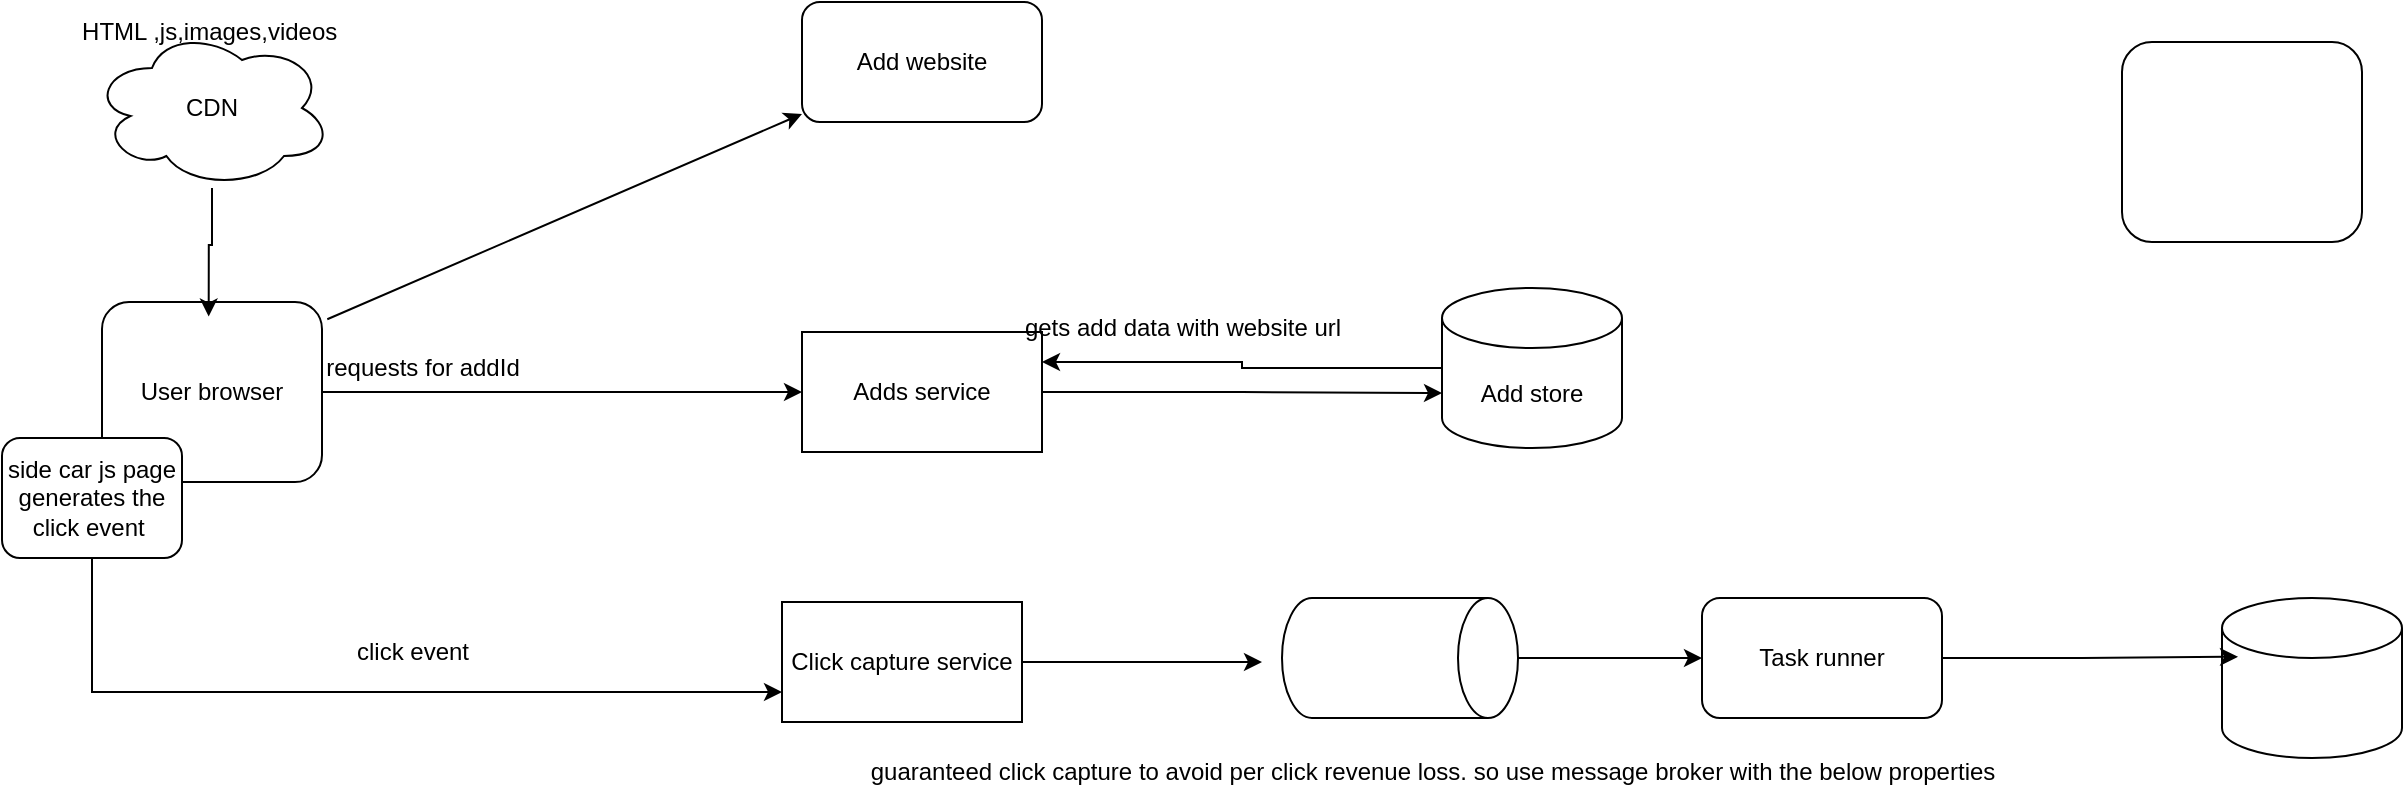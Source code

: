 <mxfile version="26.0.6">
  <diagram name="Page-1" id="_u1gvkKbl3ZeAcSjSczg">
    <mxGraphModel dx="794" dy="412" grid="1" gridSize="10" guides="1" tooltips="1" connect="1" arrows="1" fold="1" page="1" pageScale="1" pageWidth="3300" pageHeight="2300" math="0" shadow="0">
      <root>
        <mxCell id="0" />
        <mxCell id="1" parent="0" />
        <mxCell id="kkexLGDBU4MFBAvG1ze2-8" style="edgeStyle=orthogonalEdgeStyle;rounded=0;orthogonalLoop=1;jettySize=auto;html=1;entryX=0;entryY=0.5;entryDx=0;entryDy=0;" edge="1" parent="1" source="kkexLGDBU4MFBAvG1ze2-1" target="kkexLGDBU4MFBAvG1ze2-6">
          <mxGeometry relative="1" as="geometry" />
        </mxCell>
        <mxCell id="kkexLGDBU4MFBAvG1ze2-1" value="User browser" style="rounded=1;whiteSpace=wrap;html=1;" vertex="1" parent="1">
          <mxGeometry x="80" y="160" width="110" height="90" as="geometry" />
        </mxCell>
        <mxCell id="kkexLGDBU4MFBAvG1ze2-2" value="" style="rounded=1;whiteSpace=wrap;html=1;" vertex="1" parent="1">
          <mxGeometry x="1090" y="30" width="120" height="100" as="geometry" />
        </mxCell>
        <mxCell id="kkexLGDBU4MFBAvG1ze2-3" value="CDN" style="ellipse;shape=cloud;whiteSpace=wrap;html=1;" vertex="1" parent="1">
          <mxGeometry x="75" y="23" width="120" height="80" as="geometry" />
        </mxCell>
        <mxCell id="kkexLGDBU4MFBAvG1ze2-4" style="edgeStyle=orthogonalEdgeStyle;rounded=0;orthogonalLoop=1;jettySize=auto;html=1;entryX=0.485;entryY=0.081;entryDx=0;entryDy=0;entryPerimeter=0;" edge="1" parent="1" source="kkexLGDBU4MFBAvG1ze2-3" target="kkexLGDBU4MFBAvG1ze2-1">
          <mxGeometry relative="1" as="geometry" />
        </mxCell>
        <mxCell id="kkexLGDBU4MFBAvG1ze2-5" value="HTML ,js,images,videos&amp;nbsp;" style="text;html=1;align=center;verticalAlign=middle;resizable=0;points=[];autosize=1;strokeColor=none;fillColor=none;" vertex="1" parent="1">
          <mxGeometry x="60" y="10" width="150" height="30" as="geometry" />
        </mxCell>
        <mxCell id="kkexLGDBU4MFBAvG1ze2-6" value="Adds service" style="rounded=0;whiteSpace=wrap;html=1;" vertex="1" parent="1">
          <mxGeometry x="430" y="175" width="120" height="60" as="geometry" />
        </mxCell>
        <mxCell id="kkexLGDBU4MFBAvG1ze2-9" value="requests for addId" style="text;html=1;align=center;verticalAlign=middle;resizable=0;points=[];autosize=1;strokeColor=none;fillColor=none;" vertex="1" parent="1">
          <mxGeometry x="180" y="178" width="120" height="30" as="geometry" />
        </mxCell>
        <mxCell id="kkexLGDBU4MFBAvG1ze2-22" style="edgeStyle=orthogonalEdgeStyle;rounded=0;orthogonalLoop=1;jettySize=auto;html=1;" edge="1" parent="1" source="kkexLGDBU4MFBAvG1ze2-12">
          <mxGeometry relative="1" as="geometry">
            <mxPoint x="660" y="340" as="targetPoint" />
          </mxGeometry>
        </mxCell>
        <mxCell id="kkexLGDBU4MFBAvG1ze2-12" value="Click capture service" style="rounded=0;whiteSpace=wrap;html=1;" vertex="1" parent="1">
          <mxGeometry x="420" y="310" width="120" height="60" as="geometry" />
        </mxCell>
        <mxCell id="kkexLGDBU4MFBAvG1ze2-14" value="click event" style="text;html=1;align=center;verticalAlign=middle;resizable=0;points=[];autosize=1;strokeColor=none;fillColor=none;" vertex="1" parent="1">
          <mxGeometry x="195" y="320" width="80" height="30" as="geometry" />
        </mxCell>
        <mxCell id="kkexLGDBU4MFBAvG1ze2-19" style="edgeStyle=orthogonalEdgeStyle;rounded=0;orthogonalLoop=1;jettySize=auto;html=1;entryX=1;entryY=0.25;entryDx=0;entryDy=0;" edge="1" parent="1" source="kkexLGDBU4MFBAvG1ze2-17" target="kkexLGDBU4MFBAvG1ze2-6">
          <mxGeometry relative="1" as="geometry" />
        </mxCell>
        <mxCell id="kkexLGDBU4MFBAvG1ze2-17" value="Add store" style="shape=cylinder3;whiteSpace=wrap;html=1;boundedLbl=1;backgroundOutline=1;size=15;" vertex="1" parent="1">
          <mxGeometry x="750" y="153" width="90" height="80" as="geometry" />
        </mxCell>
        <mxCell id="kkexLGDBU4MFBAvG1ze2-18" style="edgeStyle=orthogonalEdgeStyle;rounded=0;orthogonalLoop=1;jettySize=auto;html=1;entryX=0;entryY=0;entryDx=0;entryDy=52.5;entryPerimeter=0;" edge="1" parent="1" source="kkexLGDBU4MFBAvG1ze2-6" target="kkexLGDBU4MFBAvG1ze2-17">
          <mxGeometry relative="1" as="geometry" />
        </mxCell>
        <mxCell id="kkexLGDBU4MFBAvG1ze2-24" style="edgeStyle=orthogonalEdgeStyle;rounded=0;orthogonalLoop=1;jettySize=auto;html=1;" edge="1" parent="1" source="kkexLGDBU4MFBAvG1ze2-21" target="kkexLGDBU4MFBAvG1ze2-23">
          <mxGeometry relative="1" as="geometry" />
        </mxCell>
        <mxCell id="kkexLGDBU4MFBAvG1ze2-21" value="" style="shape=cylinder3;whiteSpace=wrap;html=1;boundedLbl=1;backgroundOutline=1;size=15;rotation=90;" vertex="1" parent="1">
          <mxGeometry x="699" y="279" width="60" height="118" as="geometry" />
        </mxCell>
        <mxCell id="kkexLGDBU4MFBAvG1ze2-23" value="Task runner" style="rounded=1;whiteSpace=wrap;html=1;" vertex="1" parent="1">
          <mxGeometry x="880" y="308" width="120" height="60" as="geometry" />
        </mxCell>
        <mxCell id="kkexLGDBU4MFBAvG1ze2-26" value="" style="shape=cylinder3;whiteSpace=wrap;html=1;boundedLbl=1;backgroundOutline=1;size=15;" vertex="1" parent="1">
          <mxGeometry x="1140" y="308" width="90" height="80" as="geometry" />
        </mxCell>
        <mxCell id="kkexLGDBU4MFBAvG1ze2-27" style="edgeStyle=orthogonalEdgeStyle;rounded=0;orthogonalLoop=1;jettySize=auto;html=1;entryX=0.089;entryY=0.367;entryDx=0;entryDy=0;entryPerimeter=0;" edge="1" parent="1" source="kkexLGDBU4MFBAvG1ze2-23" target="kkexLGDBU4MFBAvG1ze2-26">
          <mxGeometry relative="1" as="geometry" />
        </mxCell>
        <mxCell id="kkexLGDBU4MFBAvG1ze2-29" style="edgeStyle=orthogonalEdgeStyle;rounded=0;orthogonalLoop=1;jettySize=auto;html=1;entryX=0;entryY=0.75;entryDx=0;entryDy=0;" edge="1" parent="1" source="kkexLGDBU4MFBAvG1ze2-28" target="kkexLGDBU4MFBAvG1ze2-12">
          <mxGeometry relative="1" as="geometry">
            <mxPoint x="300" y="360" as="targetPoint" />
            <Array as="points">
              <mxPoint x="75" y="355" />
            </Array>
          </mxGeometry>
        </mxCell>
        <mxCell id="kkexLGDBU4MFBAvG1ze2-28" value="side car js page&lt;div&gt;generates the click event&amp;nbsp;&lt;/div&gt;" style="rounded=1;whiteSpace=wrap;html=1;" vertex="1" parent="1">
          <mxGeometry x="30" y="228" width="90" height="60" as="geometry" />
        </mxCell>
        <mxCell id="kkexLGDBU4MFBAvG1ze2-30" value="gets add data with website url" style="text;html=1;align=center;verticalAlign=middle;resizable=0;points=[];autosize=1;strokeColor=none;fillColor=none;" vertex="1" parent="1">
          <mxGeometry x="530" y="158" width="180" height="30" as="geometry" />
        </mxCell>
        <mxCell id="kkexLGDBU4MFBAvG1ze2-31" value="" style="endArrow=classic;html=1;rounded=0;exitX=1.024;exitY=0.096;exitDx=0;exitDy=0;exitPerimeter=0;" edge="1" parent="1" source="kkexLGDBU4MFBAvG1ze2-1" target="kkexLGDBU4MFBAvG1ze2-32">
          <mxGeometry width="50" height="50" relative="1" as="geometry">
            <mxPoint x="380" y="240" as="sourcePoint" />
            <mxPoint x="440" y="50" as="targetPoint" />
          </mxGeometry>
        </mxCell>
        <mxCell id="kkexLGDBU4MFBAvG1ze2-32" value="Add website" style="rounded=1;whiteSpace=wrap;html=1;" vertex="1" parent="1">
          <mxGeometry x="430" y="10" width="120" height="60" as="geometry" />
        </mxCell>
        <mxCell id="kkexLGDBU4MFBAvG1ze2-33" value="guaranteed click capture to avoid per click revenue loss. so use message broker with the below properties" style="text;html=1;align=center;verticalAlign=middle;resizable=0;points=[];autosize=1;strokeColor=none;fillColor=none;" vertex="1" parent="1">
          <mxGeometry x="450" y="380" width="590" height="30" as="geometry" />
        </mxCell>
      </root>
    </mxGraphModel>
  </diagram>
</mxfile>
